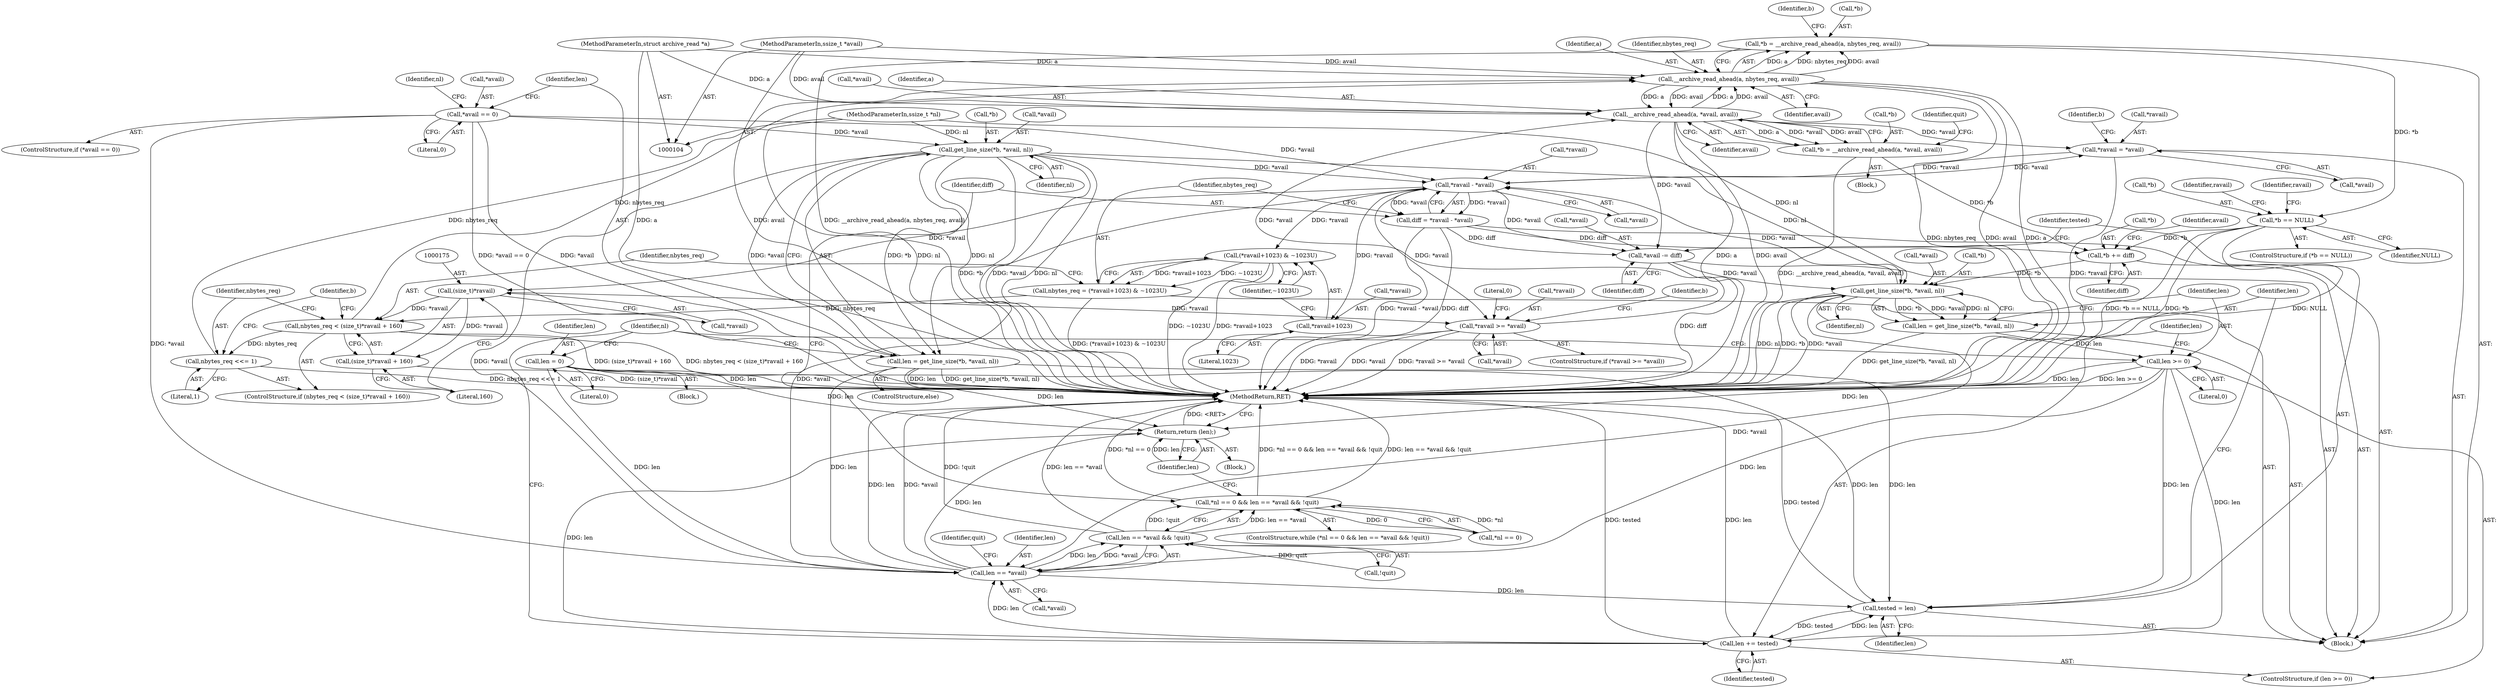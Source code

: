 digraph "1_libarchive_eec077f52bfa2d3f7103b4b74d52572ba8a15aca@API" {
"1000182" [label="(Call,*b = __archive_read_ahead(a, nbytes_req, avail))"];
"1000185" [label="(Call,__archive_read_ahead(a, nbytes_req, avail))"];
"1000206" [label="(Call,__archive_read_ahead(a, *avail, avail))"];
"1000105" [label="(MethodParameterIn,struct archive_read *a)"];
"1000196" [label="(Call,*ravail >= *avail)"];
"1000174" [label="(Call,(size_t)*ravail)"];
"1000155" [label="(Call,*ravail - *avail)"];
"1000214" [label="(Call,*ravail = *avail)"];
"1000232" [label="(Call,get_line_size(*b, *avail, nl))"];
"1000219" [label="(Call,*b += diff)"];
"1000153" [label="(Call,diff = *ravail - *avail)"];
"1000190" [label="(Call,*b == NULL)"];
"1000182" [label="(Call,*b = __archive_read_ahead(a, nbytes_req, avail))"];
"1000203" [label="(Call,*b = __archive_read_ahead(a, *avail, avail))"];
"1000223" [label="(Call,*avail -= diff)"];
"1000132" [label="(Call,get_line_size(*b, *avail, nl))"];
"1000117" [label="(Call,*avail == 0)"];
"1000109" [label="(MethodParameterIn,ssize_t *nl)"];
"1000145" [label="(Call,len == *avail)"];
"1000239" [label="(Call,len >= 0)"];
"1000230" [label="(Call,len = get_line_size(*b, *avail, nl))"];
"1000126" [label="(Call,len = 0)"];
"1000242" [label="(Call,len += tested)"];
"1000227" [label="(Call,tested = len)"];
"1000130" [label="(Call,len = get_line_size(*b, *avail, nl))"];
"1000107" [label="(MethodParameterIn,ssize_t *avail)"];
"1000171" [label="(Call,nbytes_req < (size_t)*ravail + 160)"];
"1000161" [label="(Call,nbytes_req = (*ravail+1023) & ~1023U)"];
"1000163" [label="(Call,(*ravail+1023) & ~1023U)"];
"1000179" [label="(Call,nbytes_req <<= 1)"];
"1000144" [label="(Call,len == *avail && !quit)"];
"1000139" [label="(Call,*nl == 0 && len == *avail && !quit)"];
"1000164" [label="(Call,*ravail+1023)"];
"1000173" [label="(Call,(size_t)*ravail + 160)"];
"1000245" [label="(Return,return (len);)"];
"1000137" [label="(Identifier,nl)"];
"1000221" [label="(Identifier,b)"];
"1000179" [label="(Call,nbytes_req <<= 1)"];
"1000227" [label="(Call,tested = len)"];
"1000239" [label="(Call,len >= 0)"];
"1000133" [label="(Call,*b)"];
"1000193" [label="(Identifier,NULL)"];
"1000165" [label="(Call,*ravail)"];
"1000174" [label="(Call,(size_t)*ravail)"];
"1000116" [label="(ControlStructure,if (*avail == 0))"];
"1000230" [label="(Call,len = get_line_size(*b, *avail, nl))"];
"1000235" [label="(Call,*avail)"];
"1000124" [label="(Identifier,nl)"];
"1000247" [label="(MethodReturn,RET)"];
"1000147" [label="(Call,*avail)"];
"1000185" [label="(Call,__archive_read_ahead(a, nbytes_req, avail))"];
"1000194" [label="(Block,)"];
"1000208" [label="(Call,*avail)"];
"1000173" [label="(Call,(size_t)*ravail + 160)"];
"1000118" [label="(Call,*avail)"];
"1000150" [label="(Identifier,quit)"];
"1000182" [label="(Call,*b = __archive_read_ahead(a, nbytes_req, avail))"];
"1000139" [label="(Call,*nl == 0 && len == *avail && !quit)"];
"1000190" [label="(Call,*b == NULL)"];
"1000129" [label="(ControlStructure,else)"];
"1000223" [label="(Call,*avail -= diff)"];
"1000162" [label="(Identifier,nbytes_req)"];
"1000126" [label="(Call,len = 0)"];
"1000138" [label="(ControlStructure,while (*nl == 0 && len == *avail && !quit))"];
"1000232" [label="(Call,get_line_size(*b, *avail, nl))"];
"1000217" [label="(Call,*avail)"];
"1000167" [label="(Literal,1023)"];
"1000245" [label="(Return,return (len);)"];
"1000204" [label="(Call,*b)"];
"1000161" [label="(Call,nbytes_req = (*ravail+1023) & ~1023U)"];
"1000215" [label="(Call,*ravail)"];
"1000127" [label="(Identifier,len)"];
"1000196" [label="(Call,*ravail >= *avail)"];
"1000181" [label="(Literal,1)"];
"1000212" [label="(Identifier,quit)"];
"1000191" [label="(Call,*b)"];
"1000225" [label="(Identifier,avail)"];
"1000195" [label="(ControlStructure,if (*ravail >= *avail))"];
"1000164" [label="(Call,*ravail+1023)"];
"1000237" [label="(Identifier,nl)"];
"1000156" [label="(Call,*ravail)"];
"1000203" [label="(Call,*b = __archive_read_ahead(a, *avail, avail))"];
"1000170" [label="(ControlStructure,if (nbytes_req < (size_t)*ravail + 160))"];
"1000192" [label="(Identifier,b)"];
"1000205" [label="(Identifier,b)"];
"1000140" [label="(Call,*nl == 0)"];
"1000158" [label="(Call,*avail)"];
"1000242" [label="(Call,len += tested)"];
"1000202" [label="(Literal,0)"];
"1000153" [label="(Call,diff = *ravail - *avail)"];
"1000171" [label="(Call,nbytes_req < (size_t)*ravail + 160)"];
"1000155" [label="(Call,*ravail - *avail)"];
"1000149" [label="(Call,!quit)"];
"1000210" [label="(Identifier,avail)"];
"1000109" [label="(MethodParameterIn,ssize_t *nl)"];
"1000154" [label="(Identifier,diff)"];
"1000130" [label="(Call,len = get_line_size(*b, *avail, nl))"];
"1000180" [label="(Identifier,nbytes_req)"];
"1000151" [label="(Block,)"];
"1000146" [label="(Identifier,len)"];
"1000214" [label="(Call,*ravail = *avail)"];
"1000228" [label="(Identifier,tested)"];
"1000219" [label="(Call,*b += diff)"];
"1000117" [label="(Call,*avail == 0)"];
"1000229" [label="(Identifier,len)"];
"1000240" [label="(Identifier,len)"];
"1000243" [label="(Identifier,len)"];
"1000246" [label="(Identifier,len)"];
"1000120" [label="(Literal,0)"];
"1000189" [label="(ControlStructure,if (*b == NULL))"];
"1000142" [label="(Identifier,nl)"];
"1000198" [label="(Identifier,ravail)"];
"1000163" [label="(Call,(*ravail+1023) & ~1023U)"];
"1000231" [label="(Identifier,len)"];
"1000110" [label="(Block,)"];
"1000238" [label="(ControlStructure,if (len >= 0))"];
"1000121" [label="(Block,)"];
"1000183" [label="(Call,*b)"];
"1000233" [label="(Call,*b)"];
"1000206" [label="(Call,__archive_read_ahead(a, *avail, avail))"];
"1000128" [label="(Literal,0)"];
"1000241" [label="(Literal,0)"];
"1000186" [label="(Identifier,a)"];
"1000184" [label="(Identifier,b)"];
"1000224" [label="(Call,*avail)"];
"1000172" [label="(Identifier,nbytes_req)"];
"1000226" [label="(Identifier,diff)"];
"1000216" [label="(Identifier,ravail)"];
"1000107" [label="(MethodParameterIn,ssize_t *avail)"];
"1000145" [label="(Call,len == *avail)"];
"1000178" [label="(Literal,160)"];
"1000132" [label="(Call,get_line_size(*b, *avail, nl))"];
"1000199" [label="(Call,*avail)"];
"1000144" [label="(Call,len == *avail && !quit)"];
"1000188" [label="(Identifier,avail)"];
"1000187" [label="(Identifier,nbytes_req)"];
"1000131" [label="(Identifier,len)"];
"1000220" [label="(Call,*b)"];
"1000207" [label="(Identifier,a)"];
"1000176" [label="(Call,*ravail)"];
"1000244" [label="(Identifier,tested)"];
"1000197" [label="(Call,*ravail)"];
"1000222" [label="(Identifier,diff)"];
"1000135" [label="(Call,*avail)"];
"1000168" [label="(Identifier,~1023U)"];
"1000105" [label="(MethodParameterIn,struct archive_read *a)"];
"1000182" -> "1000151"  [label="AST: "];
"1000182" -> "1000185"  [label="CFG: "];
"1000183" -> "1000182"  [label="AST: "];
"1000185" -> "1000182"  [label="AST: "];
"1000192" -> "1000182"  [label="CFG: "];
"1000182" -> "1000247"  [label="DDG: __archive_read_ahead(a, nbytes_req, avail)"];
"1000185" -> "1000182"  [label="DDG: a"];
"1000185" -> "1000182"  [label="DDG: nbytes_req"];
"1000185" -> "1000182"  [label="DDG: avail"];
"1000182" -> "1000190"  [label="DDG: *b"];
"1000185" -> "1000188"  [label="CFG: "];
"1000186" -> "1000185"  [label="AST: "];
"1000187" -> "1000185"  [label="AST: "];
"1000188" -> "1000185"  [label="AST: "];
"1000185" -> "1000247"  [label="DDG: nbytes_req"];
"1000185" -> "1000247"  [label="DDG: avail"];
"1000185" -> "1000247"  [label="DDG: a"];
"1000206" -> "1000185"  [label="DDG: a"];
"1000206" -> "1000185"  [label="DDG: avail"];
"1000105" -> "1000185"  [label="DDG: a"];
"1000171" -> "1000185"  [label="DDG: nbytes_req"];
"1000179" -> "1000185"  [label="DDG: nbytes_req"];
"1000107" -> "1000185"  [label="DDG: avail"];
"1000185" -> "1000206"  [label="DDG: a"];
"1000185" -> "1000206"  [label="DDG: avail"];
"1000206" -> "1000203"  [label="AST: "];
"1000206" -> "1000210"  [label="CFG: "];
"1000207" -> "1000206"  [label="AST: "];
"1000208" -> "1000206"  [label="AST: "];
"1000210" -> "1000206"  [label="AST: "];
"1000203" -> "1000206"  [label="CFG: "];
"1000206" -> "1000247"  [label="DDG: avail"];
"1000206" -> "1000247"  [label="DDG: a"];
"1000206" -> "1000203"  [label="DDG: a"];
"1000206" -> "1000203"  [label="DDG: *avail"];
"1000206" -> "1000203"  [label="DDG: avail"];
"1000105" -> "1000206"  [label="DDG: a"];
"1000196" -> "1000206"  [label="DDG: *avail"];
"1000107" -> "1000206"  [label="DDG: avail"];
"1000206" -> "1000214"  [label="DDG: *avail"];
"1000206" -> "1000223"  [label="DDG: *avail"];
"1000105" -> "1000104"  [label="AST: "];
"1000105" -> "1000247"  [label="DDG: a"];
"1000196" -> "1000195"  [label="AST: "];
"1000196" -> "1000199"  [label="CFG: "];
"1000197" -> "1000196"  [label="AST: "];
"1000199" -> "1000196"  [label="AST: "];
"1000202" -> "1000196"  [label="CFG: "];
"1000205" -> "1000196"  [label="CFG: "];
"1000196" -> "1000247"  [label="DDG: *ravail"];
"1000196" -> "1000247"  [label="DDG: *avail"];
"1000196" -> "1000247"  [label="DDG: *ravail >= *avail"];
"1000174" -> "1000196"  [label="DDG: *ravail"];
"1000155" -> "1000196"  [label="DDG: *avail"];
"1000174" -> "1000173"  [label="AST: "];
"1000174" -> "1000176"  [label="CFG: "];
"1000175" -> "1000174"  [label="AST: "];
"1000176" -> "1000174"  [label="AST: "];
"1000178" -> "1000174"  [label="CFG: "];
"1000174" -> "1000171"  [label="DDG: *ravail"];
"1000174" -> "1000173"  [label="DDG: *ravail"];
"1000155" -> "1000174"  [label="DDG: *ravail"];
"1000155" -> "1000153"  [label="AST: "];
"1000155" -> "1000158"  [label="CFG: "];
"1000156" -> "1000155"  [label="AST: "];
"1000158" -> "1000155"  [label="AST: "];
"1000153" -> "1000155"  [label="CFG: "];
"1000155" -> "1000153"  [label="DDG: *ravail"];
"1000155" -> "1000153"  [label="DDG: *avail"];
"1000214" -> "1000155"  [label="DDG: *ravail"];
"1000232" -> "1000155"  [label="DDG: *avail"];
"1000117" -> "1000155"  [label="DDG: *avail"];
"1000132" -> "1000155"  [label="DDG: *avail"];
"1000145" -> "1000155"  [label="DDG: *avail"];
"1000155" -> "1000163"  [label="DDG: *ravail"];
"1000155" -> "1000164"  [label="DDG: *ravail"];
"1000155" -> "1000214"  [label="DDG: *avail"];
"1000155" -> "1000223"  [label="DDG: *avail"];
"1000214" -> "1000151"  [label="AST: "];
"1000214" -> "1000217"  [label="CFG: "];
"1000215" -> "1000214"  [label="AST: "];
"1000217" -> "1000214"  [label="AST: "];
"1000221" -> "1000214"  [label="CFG: "];
"1000214" -> "1000247"  [label="DDG: *ravail"];
"1000232" -> "1000230"  [label="AST: "];
"1000232" -> "1000237"  [label="CFG: "];
"1000233" -> "1000232"  [label="AST: "];
"1000235" -> "1000232"  [label="AST: "];
"1000237" -> "1000232"  [label="AST: "];
"1000230" -> "1000232"  [label="CFG: "];
"1000232" -> "1000247"  [label="DDG: nl"];
"1000232" -> "1000247"  [label="DDG: *b"];
"1000232" -> "1000247"  [label="DDG: *avail"];
"1000232" -> "1000145"  [label="DDG: *avail"];
"1000232" -> "1000230"  [label="DDG: *b"];
"1000232" -> "1000230"  [label="DDG: *avail"];
"1000232" -> "1000230"  [label="DDG: nl"];
"1000219" -> "1000232"  [label="DDG: *b"];
"1000223" -> "1000232"  [label="DDG: *avail"];
"1000132" -> "1000232"  [label="DDG: nl"];
"1000109" -> "1000232"  [label="DDG: nl"];
"1000219" -> "1000151"  [label="AST: "];
"1000219" -> "1000222"  [label="CFG: "];
"1000220" -> "1000219"  [label="AST: "];
"1000222" -> "1000219"  [label="AST: "];
"1000225" -> "1000219"  [label="CFG: "];
"1000153" -> "1000219"  [label="DDG: diff"];
"1000190" -> "1000219"  [label="DDG: *b"];
"1000203" -> "1000219"  [label="DDG: *b"];
"1000153" -> "1000151"  [label="AST: "];
"1000154" -> "1000153"  [label="AST: "];
"1000162" -> "1000153"  [label="CFG: "];
"1000153" -> "1000247"  [label="DDG: *ravail - *avail"];
"1000153" -> "1000247"  [label="DDG: diff"];
"1000153" -> "1000223"  [label="DDG: diff"];
"1000190" -> "1000189"  [label="AST: "];
"1000190" -> "1000193"  [label="CFG: "];
"1000191" -> "1000190"  [label="AST: "];
"1000193" -> "1000190"  [label="AST: "];
"1000198" -> "1000190"  [label="CFG: "];
"1000216" -> "1000190"  [label="CFG: "];
"1000190" -> "1000247"  [label="DDG: *b == NULL"];
"1000190" -> "1000247"  [label="DDG: *b"];
"1000190" -> "1000247"  [label="DDG: NULL"];
"1000203" -> "1000194"  [label="AST: "];
"1000204" -> "1000203"  [label="AST: "];
"1000212" -> "1000203"  [label="CFG: "];
"1000203" -> "1000247"  [label="DDG: __archive_read_ahead(a, *avail, avail)"];
"1000223" -> "1000151"  [label="AST: "];
"1000223" -> "1000226"  [label="CFG: "];
"1000224" -> "1000223"  [label="AST: "];
"1000226" -> "1000223"  [label="AST: "];
"1000228" -> "1000223"  [label="CFG: "];
"1000223" -> "1000247"  [label="DDG: diff"];
"1000132" -> "1000130"  [label="AST: "];
"1000132" -> "1000137"  [label="CFG: "];
"1000133" -> "1000132"  [label="AST: "];
"1000135" -> "1000132"  [label="AST: "];
"1000137" -> "1000132"  [label="AST: "];
"1000130" -> "1000132"  [label="CFG: "];
"1000132" -> "1000247"  [label="DDG: *b"];
"1000132" -> "1000247"  [label="DDG: *avail"];
"1000132" -> "1000247"  [label="DDG: nl"];
"1000132" -> "1000130"  [label="DDG: *b"];
"1000132" -> "1000130"  [label="DDG: *avail"];
"1000132" -> "1000130"  [label="DDG: nl"];
"1000117" -> "1000132"  [label="DDG: *avail"];
"1000109" -> "1000132"  [label="DDG: nl"];
"1000132" -> "1000145"  [label="DDG: *avail"];
"1000117" -> "1000116"  [label="AST: "];
"1000117" -> "1000120"  [label="CFG: "];
"1000118" -> "1000117"  [label="AST: "];
"1000120" -> "1000117"  [label="AST: "];
"1000124" -> "1000117"  [label="CFG: "];
"1000131" -> "1000117"  [label="CFG: "];
"1000117" -> "1000247"  [label="DDG: *avail"];
"1000117" -> "1000247"  [label="DDG: *avail == 0"];
"1000117" -> "1000145"  [label="DDG: *avail"];
"1000109" -> "1000104"  [label="AST: "];
"1000109" -> "1000247"  [label="DDG: nl"];
"1000145" -> "1000144"  [label="AST: "];
"1000145" -> "1000147"  [label="CFG: "];
"1000146" -> "1000145"  [label="AST: "];
"1000147" -> "1000145"  [label="AST: "];
"1000150" -> "1000145"  [label="CFG: "];
"1000144" -> "1000145"  [label="CFG: "];
"1000145" -> "1000247"  [label="DDG: len"];
"1000145" -> "1000247"  [label="DDG: *avail"];
"1000145" -> "1000144"  [label="DDG: len"];
"1000145" -> "1000144"  [label="DDG: *avail"];
"1000239" -> "1000145"  [label="DDG: len"];
"1000126" -> "1000145"  [label="DDG: len"];
"1000242" -> "1000145"  [label="DDG: len"];
"1000130" -> "1000145"  [label="DDG: len"];
"1000145" -> "1000227"  [label="DDG: len"];
"1000145" -> "1000245"  [label="DDG: len"];
"1000239" -> "1000238"  [label="AST: "];
"1000239" -> "1000241"  [label="CFG: "];
"1000240" -> "1000239"  [label="AST: "];
"1000241" -> "1000239"  [label="AST: "];
"1000142" -> "1000239"  [label="CFG: "];
"1000243" -> "1000239"  [label="CFG: "];
"1000239" -> "1000247"  [label="DDG: len >= 0"];
"1000239" -> "1000247"  [label="DDG: len"];
"1000239" -> "1000227"  [label="DDG: len"];
"1000230" -> "1000239"  [label="DDG: len"];
"1000239" -> "1000242"  [label="DDG: len"];
"1000239" -> "1000245"  [label="DDG: len"];
"1000230" -> "1000151"  [label="AST: "];
"1000231" -> "1000230"  [label="AST: "];
"1000240" -> "1000230"  [label="CFG: "];
"1000230" -> "1000247"  [label="DDG: get_line_size(*b, *avail, nl)"];
"1000126" -> "1000121"  [label="AST: "];
"1000126" -> "1000128"  [label="CFG: "];
"1000127" -> "1000126"  [label="AST: "];
"1000128" -> "1000126"  [label="AST: "];
"1000142" -> "1000126"  [label="CFG: "];
"1000126" -> "1000247"  [label="DDG: len"];
"1000126" -> "1000227"  [label="DDG: len"];
"1000126" -> "1000245"  [label="DDG: len"];
"1000242" -> "1000238"  [label="AST: "];
"1000242" -> "1000244"  [label="CFG: "];
"1000243" -> "1000242"  [label="AST: "];
"1000244" -> "1000242"  [label="AST: "];
"1000142" -> "1000242"  [label="CFG: "];
"1000242" -> "1000247"  [label="DDG: tested"];
"1000242" -> "1000247"  [label="DDG: len"];
"1000242" -> "1000227"  [label="DDG: len"];
"1000227" -> "1000242"  [label="DDG: tested"];
"1000242" -> "1000245"  [label="DDG: len"];
"1000227" -> "1000151"  [label="AST: "];
"1000227" -> "1000229"  [label="CFG: "];
"1000228" -> "1000227"  [label="AST: "];
"1000229" -> "1000227"  [label="AST: "];
"1000231" -> "1000227"  [label="CFG: "];
"1000227" -> "1000247"  [label="DDG: tested"];
"1000130" -> "1000227"  [label="DDG: len"];
"1000130" -> "1000129"  [label="AST: "];
"1000131" -> "1000130"  [label="AST: "];
"1000142" -> "1000130"  [label="CFG: "];
"1000130" -> "1000247"  [label="DDG: len"];
"1000130" -> "1000247"  [label="DDG: get_line_size(*b, *avail, nl)"];
"1000130" -> "1000245"  [label="DDG: len"];
"1000107" -> "1000104"  [label="AST: "];
"1000107" -> "1000247"  [label="DDG: avail"];
"1000171" -> "1000170"  [label="AST: "];
"1000171" -> "1000173"  [label="CFG: "];
"1000172" -> "1000171"  [label="AST: "];
"1000173" -> "1000171"  [label="AST: "];
"1000180" -> "1000171"  [label="CFG: "];
"1000184" -> "1000171"  [label="CFG: "];
"1000171" -> "1000247"  [label="DDG: (size_t)*ravail + 160"];
"1000171" -> "1000247"  [label="DDG: nbytes_req < (size_t)*ravail + 160"];
"1000161" -> "1000171"  [label="DDG: nbytes_req"];
"1000171" -> "1000179"  [label="DDG: nbytes_req"];
"1000161" -> "1000151"  [label="AST: "];
"1000161" -> "1000163"  [label="CFG: "];
"1000162" -> "1000161"  [label="AST: "];
"1000163" -> "1000161"  [label="AST: "];
"1000172" -> "1000161"  [label="CFG: "];
"1000161" -> "1000247"  [label="DDG: (*ravail+1023) & ~1023U"];
"1000163" -> "1000161"  [label="DDG: *ravail+1023"];
"1000163" -> "1000161"  [label="DDG: ~1023U"];
"1000163" -> "1000168"  [label="CFG: "];
"1000164" -> "1000163"  [label="AST: "];
"1000168" -> "1000163"  [label="AST: "];
"1000163" -> "1000247"  [label="DDG: ~1023U"];
"1000163" -> "1000247"  [label="DDG: *ravail+1023"];
"1000179" -> "1000170"  [label="AST: "];
"1000179" -> "1000181"  [label="CFG: "];
"1000180" -> "1000179"  [label="AST: "];
"1000181" -> "1000179"  [label="AST: "];
"1000184" -> "1000179"  [label="CFG: "];
"1000179" -> "1000247"  [label="DDG: nbytes_req <<= 1"];
"1000144" -> "1000139"  [label="AST: "];
"1000144" -> "1000149"  [label="CFG: "];
"1000149" -> "1000144"  [label="AST: "];
"1000139" -> "1000144"  [label="CFG: "];
"1000144" -> "1000247"  [label="DDG: !quit"];
"1000144" -> "1000247"  [label="DDG: len == *avail"];
"1000144" -> "1000139"  [label="DDG: len == *avail"];
"1000144" -> "1000139"  [label="DDG: !quit"];
"1000149" -> "1000144"  [label="DDG: quit"];
"1000139" -> "1000138"  [label="AST: "];
"1000139" -> "1000140"  [label="CFG: "];
"1000140" -> "1000139"  [label="AST: "];
"1000154" -> "1000139"  [label="CFG: "];
"1000246" -> "1000139"  [label="CFG: "];
"1000139" -> "1000247"  [label="DDG: *nl == 0"];
"1000139" -> "1000247"  [label="DDG: *nl == 0 && len == *avail && !quit"];
"1000139" -> "1000247"  [label="DDG: len == *avail && !quit"];
"1000140" -> "1000139"  [label="DDG: *nl"];
"1000140" -> "1000139"  [label="DDG: 0"];
"1000164" -> "1000167"  [label="CFG: "];
"1000165" -> "1000164"  [label="AST: "];
"1000167" -> "1000164"  [label="AST: "];
"1000168" -> "1000164"  [label="CFG: "];
"1000173" -> "1000178"  [label="CFG: "];
"1000178" -> "1000173"  [label="AST: "];
"1000173" -> "1000247"  [label="DDG: (size_t)*ravail"];
"1000245" -> "1000110"  [label="AST: "];
"1000245" -> "1000246"  [label="CFG: "];
"1000246" -> "1000245"  [label="AST: "];
"1000247" -> "1000245"  [label="CFG: "];
"1000245" -> "1000247"  [label="DDG: <RET>"];
"1000246" -> "1000245"  [label="DDG: len"];
}
